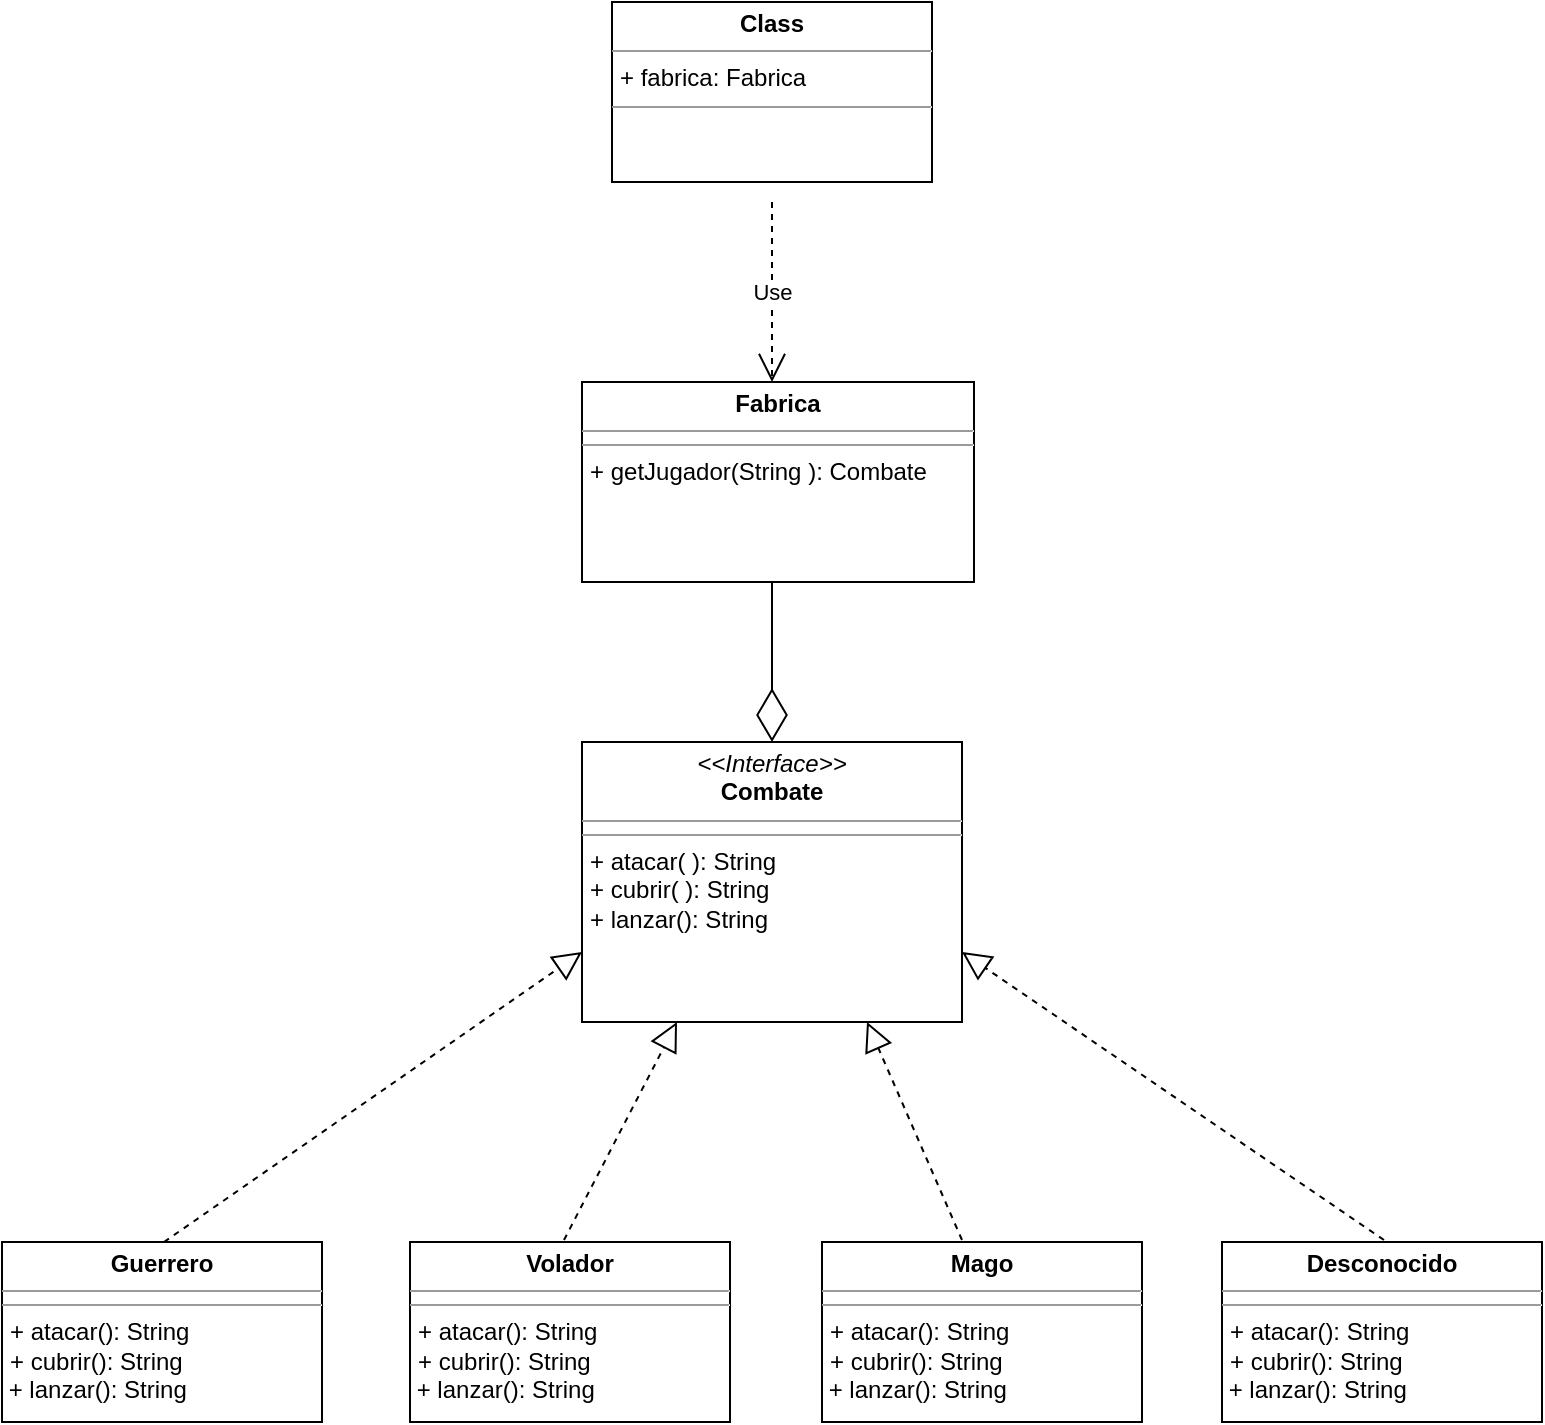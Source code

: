 <mxfile version="14.6.6" type="github">
  <diagram id="C5RBs43oDa-KdzZeNtuy" name="Page-1">
    <mxGraphModel dx="1272" dy="641" grid="1" gridSize="10" guides="1" tooltips="1" connect="1" arrows="1" fold="1" page="1" pageScale="1" pageWidth="827" pageHeight="1169" math="0" shadow="0">
      <root>
        <mxCell id="WIyWlLk6GJQsqaUBKTNV-0" />
        <mxCell id="WIyWlLk6GJQsqaUBKTNV-1" parent="WIyWlLk6GJQsqaUBKTNV-0" />
        <mxCell id="kQfxQGlRCti_pjdLsoaf-23" value="&lt;p style=&quot;margin: 0px ; margin-top: 4px ; text-align: center&quot;&gt;&lt;i&gt;&amp;lt;&amp;lt;Interface&amp;gt;&amp;gt;&lt;/i&gt;&lt;br&gt;&lt;b&gt;Combate&lt;/b&gt;&lt;/p&gt;&lt;hr size=&quot;1&quot;&gt;&lt;hr size=&quot;1&quot;&gt;&lt;p style=&quot;margin: 0px ; margin-left: 4px&quot;&gt;+ atacar( ): String&lt;br&gt;+ cubrir( ): String&lt;/p&gt;&lt;p style=&quot;margin: 0px ; margin-left: 4px&quot;&gt;+ lanzar(): String&lt;br&gt;&lt;/p&gt;" style="verticalAlign=top;align=left;overflow=fill;fontSize=12;fontFamily=Helvetica;html=1;" vertex="1" parent="WIyWlLk6GJQsqaUBKTNV-1">
          <mxGeometry x="319" y="480" width="190" height="140" as="geometry" />
        </mxCell>
        <mxCell id="kQfxQGlRCti_pjdLsoaf-30" value="&lt;p style=&quot;margin: 0px ; margin-top: 4px ; text-align: center&quot;&gt;&lt;b&gt;Guerrero&lt;/b&gt;&lt;br&gt;&lt;/p&gt;&lt;hr size=&quot;1&quot;&gt;&lt;hr size=&quot;1&quot;&gt;&lt;p style=&quot;margin: 0px ; margin-left: 4px&quot;&gt;+ atacar(): String&lt;br&gt;+ cubrir(): String&lt;br&gt;&lt;/p&gt;&amp;nbsp;+ lanzar(): String" style="verticalAlign=top;align=left;overflow=fill;fontSize=12;fontFamily=Helvetica;html=1;" vertex="1" parent="WIyWlLk6GJQsqaUBKTNV-1">
          <mxGeometry x="29" y="730" width="160" height="90" as="geometry" />
        </mxCell>
        <mxCell id="kQfxQGlRCti_pjdLsoaf-31" value="&lt;p style=&quot;margin: 0px ; margin-top: 4px ; text-align: center&quot;&gt;&lt;b&gt;Volador&lt;/b&gt;&lt;br&gt;&lt;/p&gt;&lt;hr size=&quot;1&quot;&gt;&lt;hr size=&quot;1&quot;&gt;&lt;p style=&quot;margin: 0px ; margin-left: 4px&quot;&gt;+ atacar(): String&lt;br&gt;+ cubrir(): String&lt;br&gt;&lt;/p&gt;&amp;nbsp;+ lanzar(): String" style="verticalAlign=top;align=left;overflow=fill;fontSize=12;fontFamily=Helvetica;html=1;" vertex="1" parent="WIyWlLk6GJQsqaUBKTNV-1">
          <mxGeometry x="233" y="730" width="160" height="90" as="geometry" />
        </mxCell>
        <mxCell id="kQfxQGlRCti_pjdLsoaf-32" value="&lt;p style=&quot;margin: 0px ; margin-top: 4px ; text-align: center&quot;&gt;&lt;b&gt;Mago&lt;/b&gt;&lt;br&gt;&lt;/p&gt;&lt;hr size=&quot;1&quot;&gt;&lt;hr size=&quot;1&quot;&gt;&lt;p style=&quot;margin: 0px ; margin-left: 4px&quot;&gt;+ atacar(): String&lt;br&gt;+ cubrir(): String&lt;br&gt;&lt;/p&gt;&amp;nbsp;+ lanzar(): String" style="verticalAlign=top;align=left;overflow=fill;fontSize=12;fontFamily=Helvetica;html=1;" vertex="1" parent="WIyWlLk6GJQsqaUBKTNV-1">
          <mxGeometry x="439" y="730" width="160" height="90" as="geometry" />
        </mxCell>
        <mxCell id="kQfxQGlRCti_pjdLsoaf-33" value="&lt;p style=&quot;margin: 0px ; margin-top: 4px ; text-align: center&quot;&gt;&lt;b&gt;Desconocido&lt;/b&gt;&lt;br&gt;&lt;/p&gt;&lt;hr size=&quot;1&quot;&gt;&lt;hr size=&quot;1&quot;&gt;&lt;p style=&quot;margin: 0px ; margin-left: 4px&quot;&gt;+ atacar(): String&lt;br&gt;+ cubrir(): String&lt;br&gt;&lt;/p&gt;&amp;nbsp;+ lanzar(): String" style="verticalAlign=top;align=left;overflow=fill;fontSize=12;fontFamily=Helvetica;html=1;" vertex="1" parent="WIyWlLk6GJQsqaUBKTNV-1">
          <mxGeometry x="639" y="730" width="160" height="90" as="geometry" />
        </mxCell>
        <mxCell id="kQfxQGlRCti_pjdLsoaf-46" value="" style="endArrow=block;dashed=1;endFill=0;endSize=12;html=1;entryX=0;entryY=0.75;entryDx=0;entryDy=0;" edge="1" parent="WIyWlLk6GJQsqaUBKTNV-1" target="kQfxQGlRCti_pjdLsoaf-23">
          <mxGeometry width="160" relative="1" as="geometry">
            <mxPoint x="110" y="730" as="sourcePoint" />
            <mxPoint x="310" y="560" as="targetPoint" />
          </mxGeometry>
        </mxCell>
        <mxCell id="kQfxQGlRCti_pjdLsoaf-47" value="" style="endArrow=block;dashed=1;endFill=0;endSize=12;html=1;entryX=0.25;entryY=1;entryDx=0;entryDy=0;" edge="1" parent="WIyWlLk6GJQsqaUBKTNV-1" target="kQfxQGlRCti_pjdLsoaf-23">
          <mxGeometry width="160" relative="1" as="geometry">
            <mxPoint x="310" y="729" as="sourcePoint" />
            <mxPoint x="470" y="729" as="targetPoint" />
          </mxGeometry>
        </mxCell>
        <mxCell id="kQfxQGlRCti_pjdLsoaf-49" value="" style="endArrow=block;dashed=1;endFill=0;endSize=12;html=1;entryX=0.75;entryY=1;entryDx=0;entryDy=0;" edge="1" parent="WIyWlLk6GJQsqaUBKTNV-1" target="kQfxQGlRCti_pjdLsoaf-23">
          <mxGeometry width="160" relative="1" as="geometry">
            <mxPoint x="509" y="729" as="sourcePoint" />
            <mxPoint x="669" y="729" as="targetPoint" />
          </mxGeometry>
        </mxCell>
        <mxCell id="kQfxQGlRCti_pjdLsoaf-50" value="" style="endArrow=block;dashed=1;endFill=0;endSize=12;html=1;entryX=1;entryY=0.75;entryDx=0;entryDy=0;" edge="1" parent="WIyWlLk6GJQsqaUBKTNV-1" target="kQfxQGlRCti_pjdLsoaf-23">
          <mxGeometry width="160" relative="1" as="geometry">
            <mxPoint x="720" y="729" as="sourcePoint" />
            <mxPoint x="590" y="580" as="targetPoint" />
          </mxGeometry>
        </mxCell>
        <mxCell id="kQfxQGlRCti_pjdLsoaf-51" value="" style="endArrow=diamondThin;endFill=0;endSize=24;html=1;entryX=0.5;entryY=0;entryDx=0;entryDy=0;" edge="1" parent="WIyWlLk6GJQsqaUBKTNV-1" target="kQfxQGlRCti_pjdLsoaf-23">
          <mxGeometry width="160" relative="1" as="geometry">
            <mxPoint x="414" y="400" as="sourcePoint" />
            <mxPoint x="574" y="400" as="targetPoint" />
          </mxGeometry>
        </mxCell>
        <mxCell id="kQfxQGlRCti_pjdLsoaf-52" value="&lt;p style=&quot;margin: 0px ; margin-top: 4px ; text-align: center&quot;&gt;&lt;b&gt;Fabrica&lt;/b&gt;&lt;br&gt;&lt;/p&gt;&lt;hr size=&quot;1&quot;&gt;&lt;hr size=&quot;1&quot;&gt;&lt;p style=&quot;margin: 0px ; margin-left: 4px&quot;&gt;+ getJugador(String ): Combate&lt;br&gt;&lt;/p&gt;" style="verticalAlign=top;align=left;overflow=fill;fontSize=12;fontFamily=Helvetica;html=1;" vertex="1" parent="WIyWlLk6GJQsqaUBKTNV-1">
          <mxGeometry x="319" y="300" width="196" height="100" as="geometry" />
        </mxCell>
        <mxCell id="kQfxQGlRCti_pjdLsoaf-53" value="Use" style="endArrow=open;endSize=12;dashed=1;html=1;" edge="1" parent="WIyWlLk6GJQsqaUBKTNV-1">
          <mxGeometry width="160" relative="1" as="geometry">
            <mxPoint x="414" y="210" as="sourcePoint" />
            <mxPoint x="414" y="300" as="targetPoint" />
          </mxGeometry>
        </mxCell>
        <mxCell id="kQfxQGlRCti_pjdLsoaf-54" value="&lt;p style=&quot;margin: 0px ; margin-top: 4px ; text-align: center&quot;&gt;&lt;b&gt;Class&lt;/b&gt;&lt;/p&gt;&lt;hr size=&quot;1&quot;&gt;&lt;p style=&quot;margin: 0px ; margin-left: 4px&quot;&gt;+ fabrica: Fabrica&lt;br&gt;&lt;/p&gt;&lt;hr size=&quot;1&quot;&gt;" style="verticalAlign=top;align=left;overflow=fill;fontSize=12;fontFamily=Helvetica;html=1;" vertex="1" parent="WIyWlLk6GJQsqaUBKTNV-1">
          <mxGeometry x="334" y="110" width="160" height="90" as="geometry" />
        </mxCell>
      </root>
    </mxGraphModel>
  </diagram>
</mxfile>
